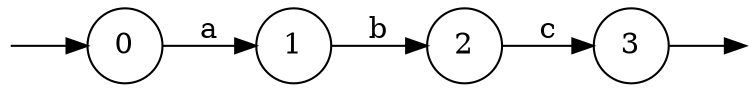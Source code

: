 digraph
{
  vcsn_context = "lal_char(abc)_z"
  rankdir = LR
  {
    node [style = invis, shape = none, label = "", width = 0, height = 0]
    I0
    F3
  }
  {
    node [shape = circle]
    0
    1
    2
    3
  }
  I0 -> 0
  0 -> 1 [label = "a"]
  1 -> 2 [label = "b"]
  2 -> 3 [label = "c"]
  3 -> F3
}

